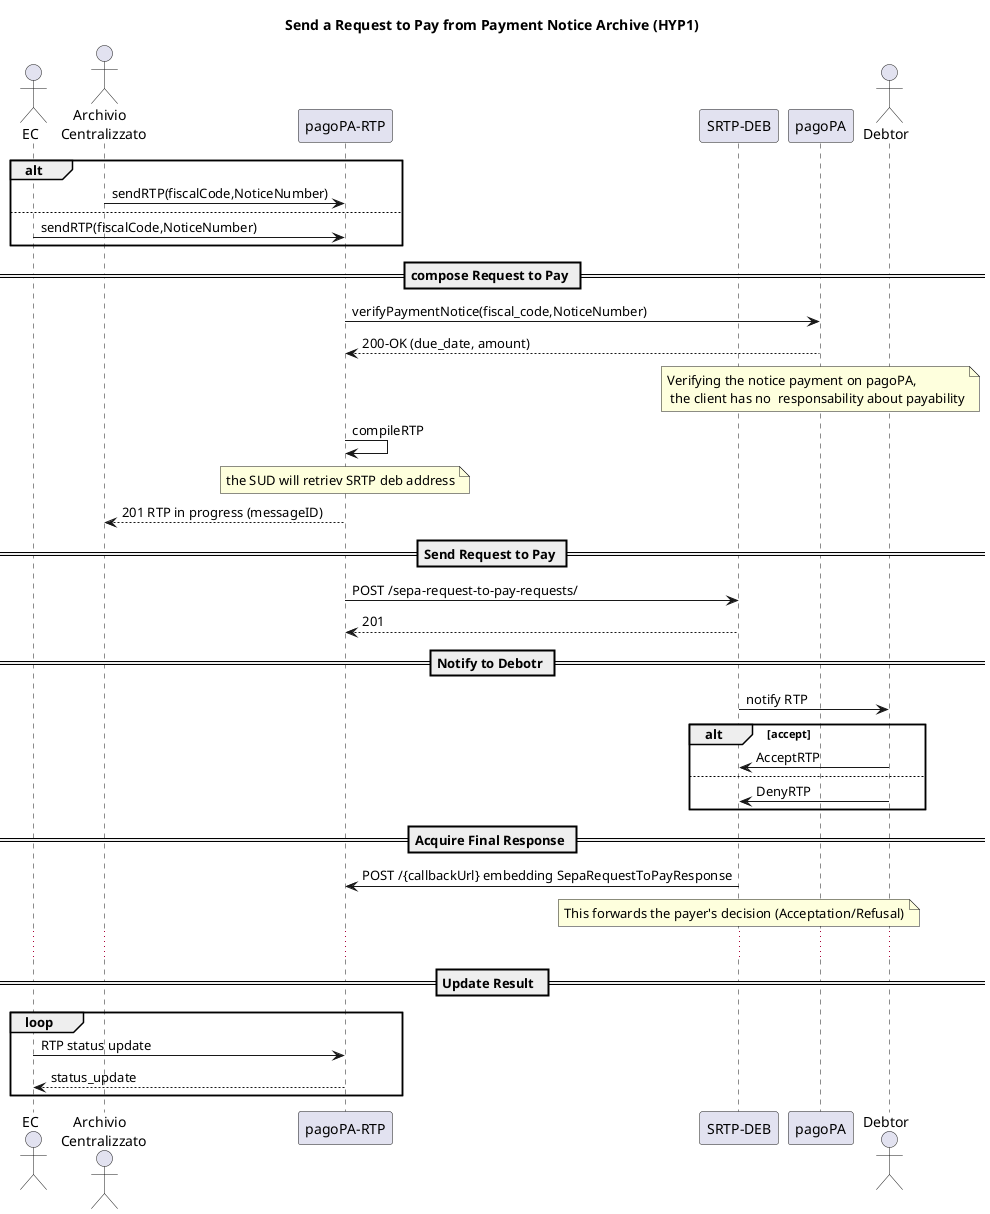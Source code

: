 @startuml
title : Send a Request to Pay from Payment Notice Archive (HYP1) 
actor ec as "EC"
actor archivio as "Archivio \n Centralizzato"
participant rtp as "pagoPA-RTP"
participant srtp_deb as "SRTP-DEB"
participant pagopa as "pagoPA"
actor deb as "Debtor"

alt 
archivio -> rtp : sendRTP(fiscalCode,NoticeNumber)
else 
ec -> rtp : sendRTP(fiscalCode,NoticeNumber)
end 
== compose Request to Pay == 
rtp -> pagopa : verifyPaymentNotice(fiscal_code,NoticeNumber)
pagopa --> rtp : 200-OK (due_date, amount)
note over pagopa: Verifying the notice payment on pagoPA,\n the client has no  responsability about payability
rtp -> rtp : compileRTP
note over rtp: the SUD will retriev SRTP deb address 
rtp --> archivio : 201 RTP in progress (messageID)
== Send Request to Pay == 
rtp -> srtp_deb : POST /sepa-request-to-pay-requests/
srtp_deb --> rtp : 201
== Notify to Debotr ==
srtp_deb -> deb : notify RTP
alt accept 
deb -> srtp_deb : AcceptRTP
else 
deb -> srtp_deb: DenyRTP
end
== Acquire Final Response == 
srtp_deb -> rtp : POST /{callbackUrl} embedding SepaRequestToPayResponse
note over srtp_deb : This forwards the payer's decision (Acceptation/Refusal)
...
== Update Result  == 
loop 
ec -> rtp : RTP status update
rtp --> ec: status_update
end
@enduml